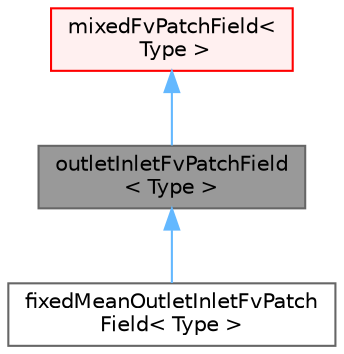 digraph "outletInletFvPatchField&lt; Type &gt;"
{
 // LATEX_PDF_SIZE
  bgcolor="transparent";
  edge [fontname=Helvetica,fontsize=10,labelfontname=Helvetica,labelfontsize=10];
  node [fontname=Helvetica,fontsize=10,shape=box,height=0.2,width=0.4];
  Node1 [id="Node000001",label="outletInletFvPatchField\l\< Type \>",height=0.2,width=0.4,color="gray40", fillcolor="grey60", style="filled", fontcolor="black",tooltip="This boundary condition provides a generic inflow condition, with specified outflow for the case of r..."];
  Node2 -> Node1 [id="edge1_Node000001_Node000002",dir="back",color="steelblue1",style="solid",tooltip=" "];
  Node2 [id="Node000002",label="mixedFvPatchField\<\l Type \>",height=0.2,width=0.4,color="red", fillcolor="#FFF0F0", style="filled",URL="$classFoam_1_1mixedFvPatchField.html",tooltip="This boundary condition provides a base class for 'mixed' type boundary conditions,..."];
  Node1 -> Node12 [id="edge2_Node000001_Node000012",dir="back",color="steelblue1",style="solid",tooltip=" "];
  Node12 [id="Node000012",label="fixedMeanOutletInletFvPatch\lField\< Type \>",height=0.2,width=0.4,color="gray40", fillcolor="white", style="filled",URL="$classFoam_1_1fixedMeanOutletInletFvPatchField.html",tooltip="This boundary condition extrapolates field to the patch using the near-cell values and adjusts the di..."];
}

